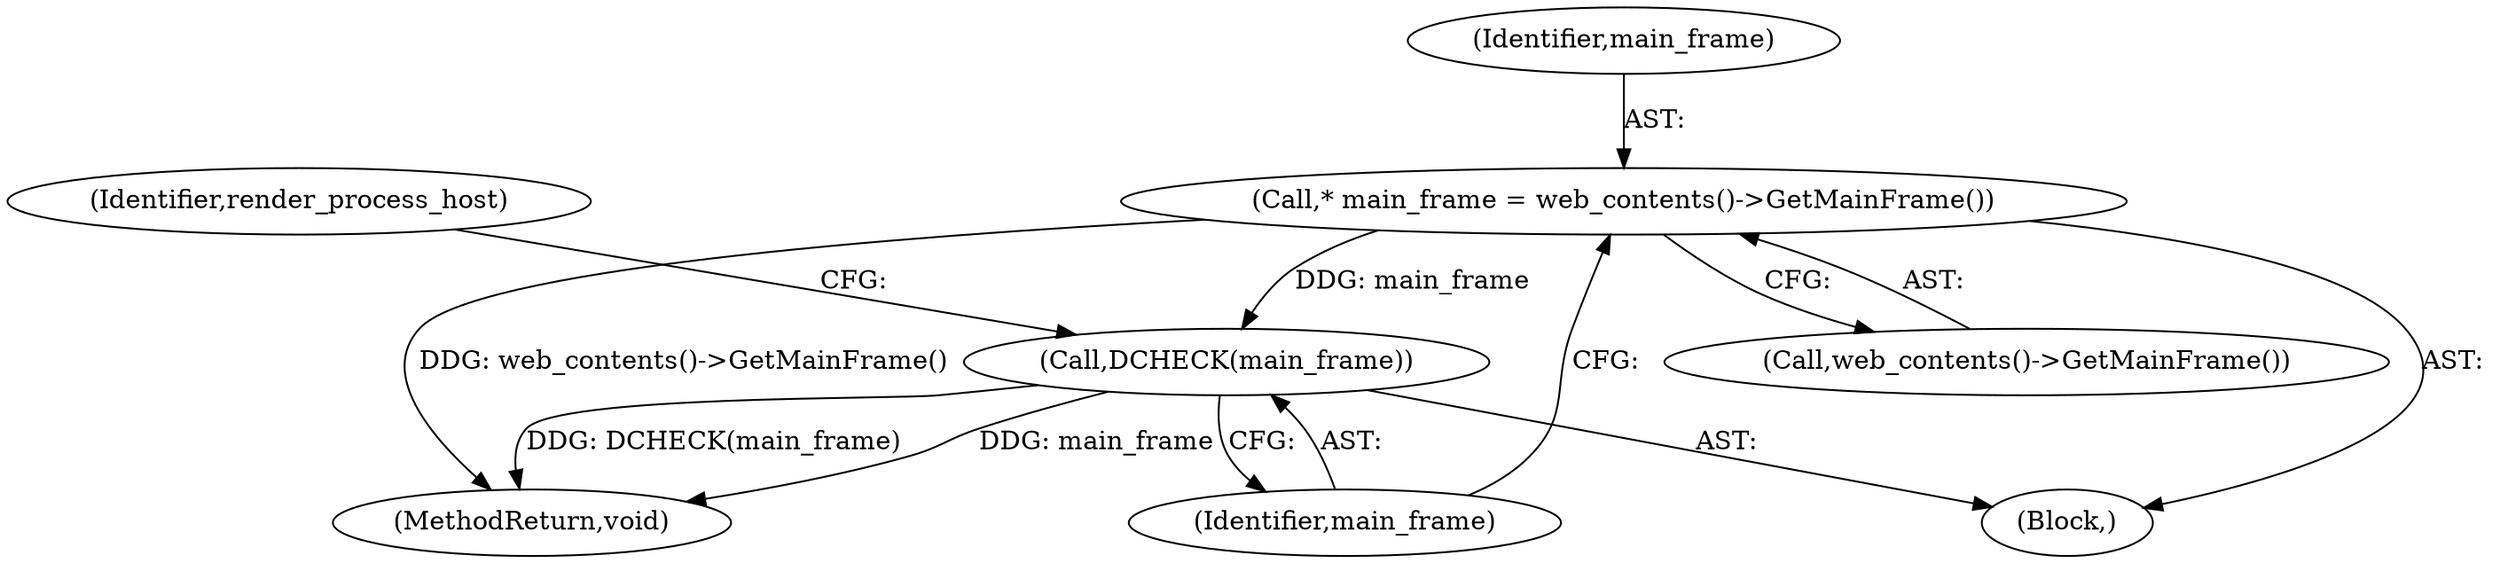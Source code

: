 digraph "0_Chrome_84fbaf8414b4911ef122557d1518b50f79c2eaef@API" {
"1000147" [label="(Call,* main_frame = web_contents()->GetMainFrame())"];
"1000150" [label="(Call,DCHECK(main_frame))"];
"1000151" [label="(Identifier,main_frame)"];
"1000150" [label="(Call,DCHECK(main_frame))"];
"1000149" [label="(Call,web_contents()->GetMainFrame())"];
"1000154" [label="(Identifier,render_process_host)"];
"1000182" [label="(MethodReturn,void)"];
"1000148" [label="(Identifier,main_frame)"];
"1000147" [label="(Call,* main_frame = web_contents()->GetMainFrame())"];
"1000101" [label="(Block,)"];
"1000147" -> "1000101"  [label="AST: "];
"1000147" -> "1000149"  [label="CFG: "];
"1000148" -> "1000147"  [label="AST: "];
"1000149" -> "1000147"  [label="AST: "];
"1000151" -> "1000147"  [label="CFG: "];
"1000147" -> "1000182"  [label="DDG: web_contents()->GetMainFrame()"];
"1000147" -> "1000150"  [label="DDG: main_frame"];
"1000150" -> "1000101"  [label="AST: "];
"1000150" -> "1000151"  [label="CFG: "];
"1000151" -> "1000150"  [label="AST: "];
"1000154" -> "1000150"  [label="CFG: "];
"1000150" -> "1000182"  [label="DDG: main_frame"];
"1000150" -> "1000182"  [label="DDG: DCHECK(main_frame)"];
}
